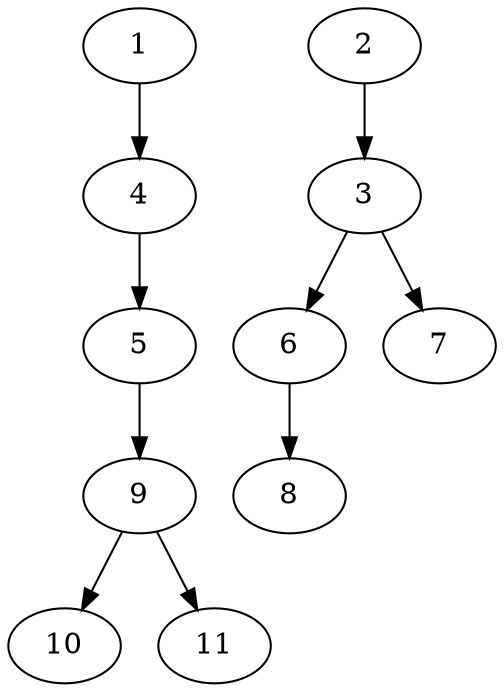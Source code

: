 // DAG (tier=1-easy, mode=data, n=11, ccr=0.310, fat=0.477, density=0.363, regular=0.683, jump=0.063, mindata=1048576, maxdata=8388608)
// DAG automatically generated by daggen at Sun Aug 24 16:33:32 2025
// /home/ermia/Project/Environments/daggen/bin/daggen --dot --ccr 0.310 --fat 0.477 --regular 0.683 --density 0.363 --jump 0.063 --mindata 1048576 --maxdata 8388608 -n 11 
digraph G {
  1 [size="315052649303939", alpha="0.19", expect_size="157526324651969"]
  1 -> 4 [size ="20967837401088"]
  2 [size="386255888918534684672", alpha="0.12", expect_size="193127944459267342336"]
  2 -> 3 [size ="424300356042752"]
  3 [size="21137206256867772", alpha="0.17", expect_size="10568603128433886"]
  3 -> 6 [size ="532450862170112"]
  3 -> 7 [size ="532450862170112"]
  4 [size="574867766113206272000", alpha="0.10", expect_size="287433883056603136000"]
  4 -> 5 [size ="553097835315200"]
  5 [size="3459723216019259392", alpha="0.14", expect_size="1729861608009629696"]
  5 -> 9 [size ="18299991621632"]
  6 [size="195519192377765920768", alpha="0.07", expect_size="97759596188882960384"]
  6 -> 8 [size ="269494299656192"]
  7 [size="327632594878656", alpha="0.08", expect_size="163816297439328"]
  8 [size="8040613194779048", alpha="0.10", expect_size="4020306597389524"]
  9 [size="2571983689957244928", alpha="0.18", expect_size="1285991844978622464"]
  9 -> 10 [size ="15017655140352"]
  9 -> 11 [size ="15017655140352"]
  10 [size="27383155282596212", alpha="0.19", expect_size="13691577641298106"]
  11 [size="36520347436056576000", alpha="0.06", expect_size="18260173718028288000"]
}